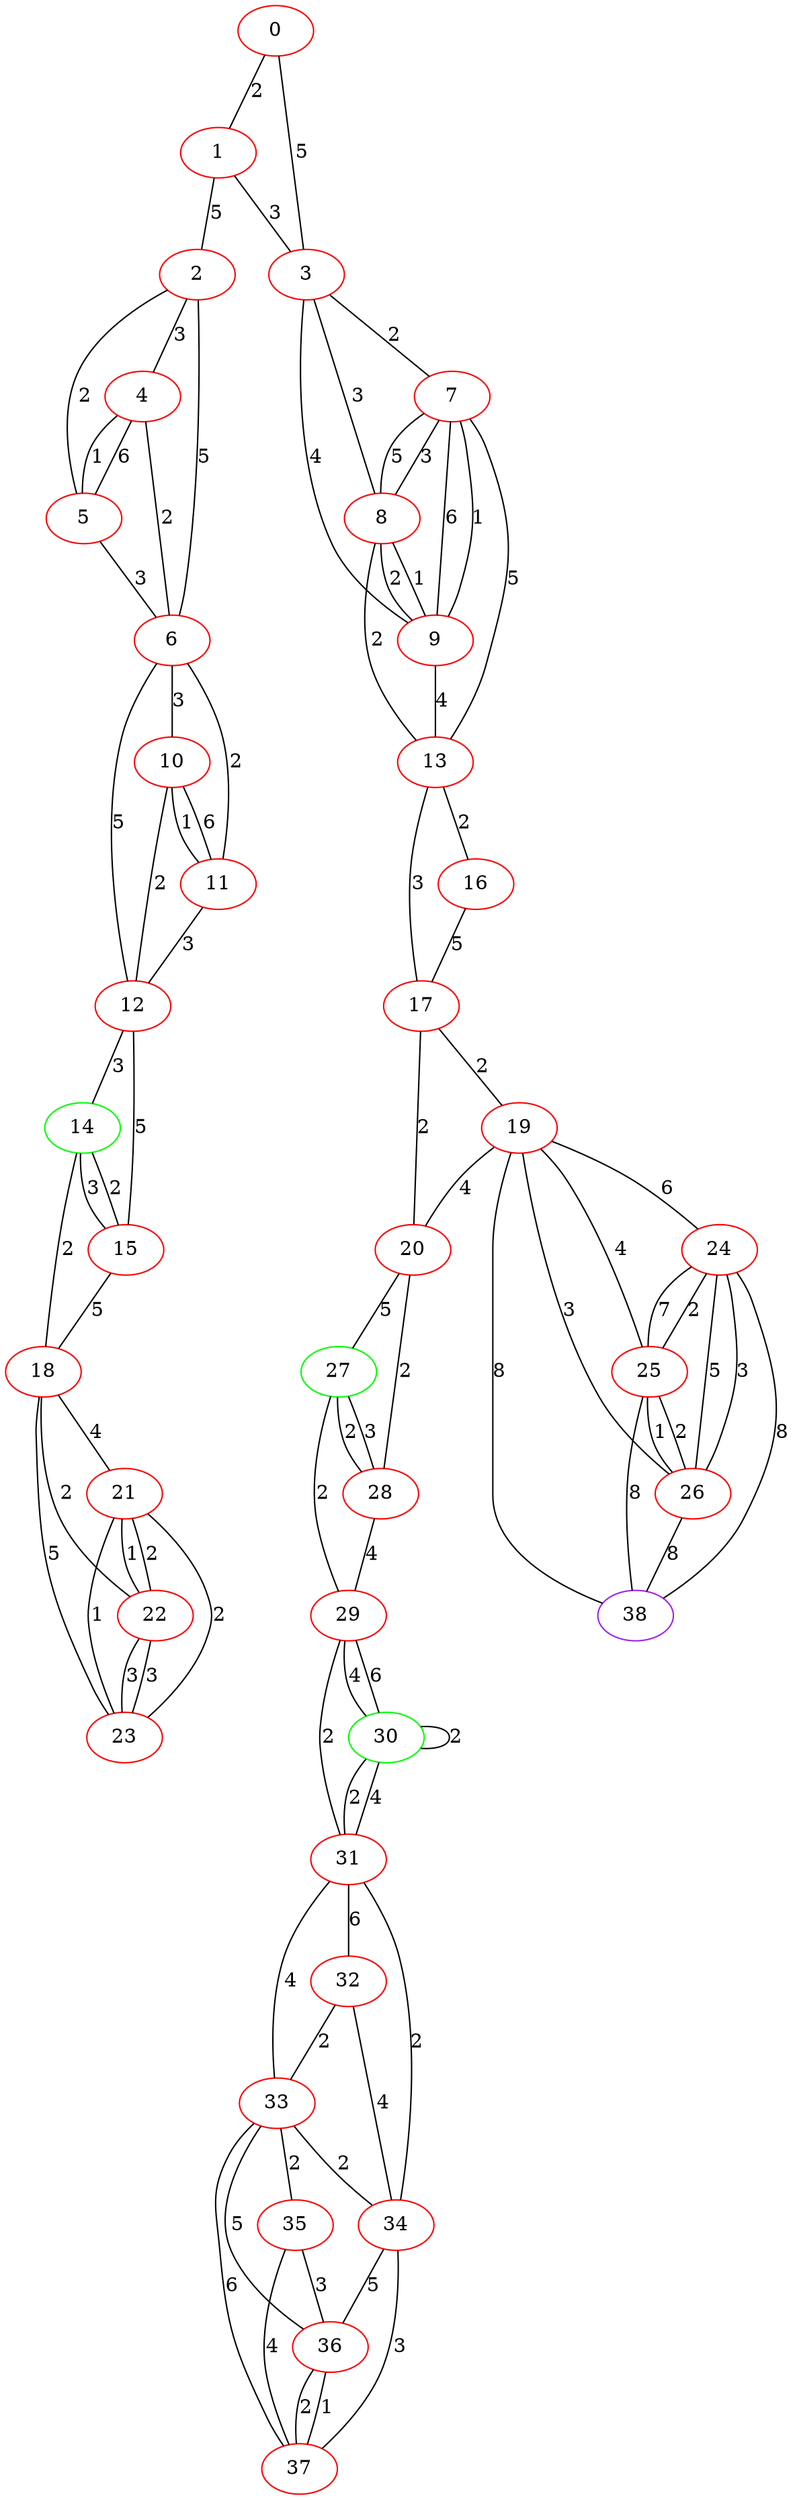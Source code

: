 graph "" {
0 [color=red, weight=1];
1 [color=red, weight=1];
2 [color=red, weight=1];
3 [color=red, weight=1];
4 [color=red, weight=1];
5 [color=red, weight=1];
6 [color=red, weight=1];
7 [color=red, weight=1];
8 [color=red, weight=1];
9 [color=red, weight=1];
10 [color=red, weight=1];
11 [color=red, weight=1];
12 [color=red, weight=1];
13 [color=red, weight=1];
14 [color=green, weight=2];
15 [color=red, weight=1];
16 [color=red, weight=1];
17 [color=red, weight=1];
18 [color=red, weight=1];
19 [color=red, weight=1];
20 [color=red, weight=1];
21 [color=red, weight=1];
22 [color=red, weight=1];
23 [color=red, weight=1];
24 [color=red, weight=1];
25 [color=red, weight=1];
26 [color=red, weight=1];
27 [color=green, weight=2];
28 [color=red, weight=1];
29 [color=red, weight=1];
30 [color=green, weight=2];
31 [color=red, weight=1];
32 [color=red, weight=1];
33 [color=red, weight=1];
34 [color=red, weight=1];
35 [color=red, weight=1];
36 [color=red, weight=1];
37 [color=red, weight=1];
38 [color=purple, weight=4];
0 -- 1  [key=0, label=2];
0 -- 3  [key=0, label=5];
1 -- 2  [key=0, label=5];
1 -- 3  [key=0, label=3];
2 -- 4  [key=0, label=3];
2 -- 5  [key=0, label=2];
2 -- 6  [key=0, label=5];
3 -- 8  [key=0, label=3];
3 -- 9  [key=0, label=4];
3 -- 7  [key=0, label=2];
4 -- 5  [key=0, label=6];
4 -- 5  [key=1, label=1];
4 -- 6  [key=0, label=2];
5 -- 6  [key=0, label=3];
6 -- 10  [key=0, label=3];
6 -- 11  [key=0, label=2];
6 -- 12  [key=0, label=5];
7 -- 8  [key=0, label=5];
7 -- 8  [key=1, label=3];
7 -- 9  [key=0, label=6];
7 -- 9  [key=1, label=1];
7 -- 13  [key=0, label=5];
8 -- 9  [key=0, label=1];
8 -- 9  [key=1, label=2];
8 -- 13  [key=0, label=2];
9 -- 13  [key=0, label=4];
10 -- 11  [key=0, label=1];
10 -- 11  [key=1, label=6];
10 -- 12  [key=0, label=2];
11 -- 12  [key=0, label=3];
12 -- 14  [key=0, label=3];
12 -- 15  [key=0, label=5];
13 -- 16  [key=0, label=2];
13 -- 17  [key=0, label=3];
14 -- 18  [key=0, label=2];
14 -- 15  [key=0, label=2];
14 -- 15  [key=1, label=3];
15 -- 18  [key=0, label=5];
16 -- 17  [key=0, label=5];
17 -- 19  [key=0, label=2];
17 -- 20  [key=0, label=2];
18 -- 21  [key=0, label=4];
18 -- 22  [key=0, label=2];
18 -- 23  [key=0, label=5];
19 -- 38  [key=0, label=8];
19 -- 20  [key=0, label=4];
19 -- 24  [key=0, label=6];
19 -- 25  [key=0, label=4];
19 -- 26  [key=0, label=3];
20 -- 27  [key=0, label=5];
20 -- 28  [key=0, label=2];
21 -- 22  [key=0, label=1];
21 -- 22  [key=1, label=2];
21 -- 23  [key=0, label=2];
21 -- 23  [key=1, label=1];
22 -- 23  [key=0, label=3];
22 -- 23  [key=1, label=3];
24 -- 25  [key=0, label=7];
24 -- 25  [key=1, label=2];
24 -- 26  [key=0, label=5];
24 -- 26  [key=1, label=3];
24 -- 38  [key=0, label=8];
25 -- 26  [key=0, label=2];
25 -- 26  [key=1, label=1];
25 -- 38  [key=0, label=8];
26 -- 38  [key=0, label=8];
27 -- 28  [key=0, label=2];
27 -- 28  [key=1, label=3];
27 -- 29  [key=0, label=2];
28 -- 29  [key=0, label=4];
29 -- 30  [key=0, label=6];
29 -- 30  [key=1, label=4];
29 -- 31  [key=0, label=2];
30 -- 30  [key=0, label=2];
30 -- 31  [key=0, label=4];
30 -- 31  [key=1, label=2];
31 -- 32  [key=0, label=6];
31 -- 33  [key=0, label=4];
31 -- 34  [key=0, label=2];
32 -- 33  [key=0, label=2];
32 -- 34  [key=0, label=4];
33 -- 34  [key=0, label=2];
33 -- 35  [key=0, label=2];
33 -- 36  [key=0, label=5];
33 -- 37  [key=0, label=6];
34 -- 36  [key=0, label=5];
34 -- 37  [key=0, label=3];
35 -- 36  [key=0, label=3];
35 -- 37  [key=0, label=4];
36 -- 37  [key=0, label=1];
36 -- 37  [key=1, label=2];
}
